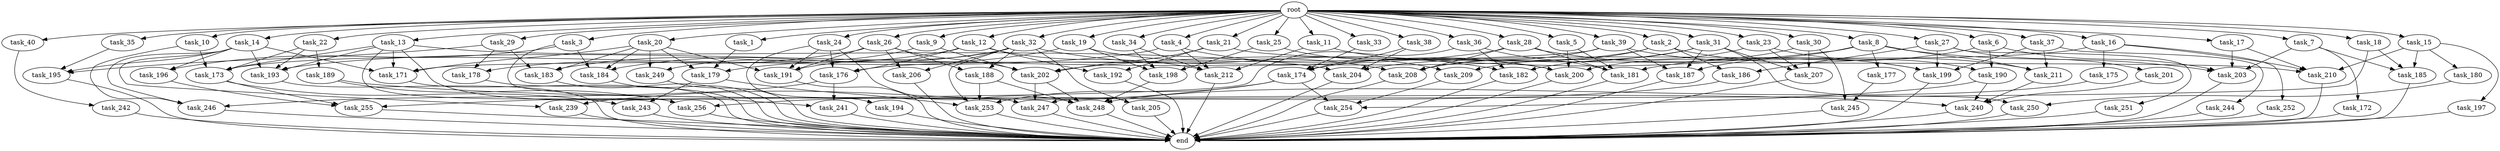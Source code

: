 digraph G {
  task_189 [size="5497558138.880000"];
  task_240 [size="12455405158.400000"];
  task_15 [size="10.240000"];
  task_185 [size="8933531975.680000"];
  task_175 [size="4209067950.080000"];
  task_9 [size="10.240000"];
  task_40 [size="10.240000"];
  task_183 [size="9448928051.200001"];
  task_4 [size="10.240000"];
  task_179 [size="3264175144.960000"];
  task_245 [size="7645041786.880000"];
  task_13 [size="10.240000"];
  task_14 [size="10.240000"];
  task_174 [size="9019431321.600000"];
  task_253 [size="8074538516.480000"];
  task_3 [size="10.240000"];
  task_200 [size="11166914969.600000"];
  task_204 [size="13915694039.040001"];
  task_192 [size="7730941132.800000"];
  task_5 [size="10.240000"];
  task_20 [size="10.240000"];
  task_239 [size="687194767.360000"];
  task_26 [size="10.240000"];
  task_28 [size="10.240000"];
  task_19 [size="10.240000"];
  task_188 [size="6356551598.080000"];
  task_203 [size="18640158064.639999"];
  task_208 [size="10222022164.480000"];
  task_2 [size="10.240000"];
  task_186 [size="4294967296.000000"];
  task_172 [size="5497558138.880000"];
  task_251 [size="2147483648.000000"];
  task_7 [size="10.240000"];
  task_176 [size="10479720202.240000"];
  task_199 [size="18468359372.799999"];
  task_190 [size="9964324126.719999"];
  task_201 [size="2147483648.000000"];
  task_36 [size="10.240000"];
  task_31 [size="10.240000"];
  task_209 [size="4466765987.840000"];
  task_191 [size="9878424780.800001"];
  task_23 [size="10.240000"];
  task_194 [size="1374389534.720000"];
  task_193 [size="10823317585.920000"];
  task_29 [size="10.240000"];
  task_1 [size="10.240000"];
  task_205 [size="2147483648.000000"];
  task_197 [size="343597383.680000"];
  task_195 [size="4896262717.440001"];
  task_173 [size="13228499271.680000"];
  task_246 [size="2491081031.680000"];
  task_180 [size="343597383.680000"];
  task_171 [size="13657996001.280001"];
  task_198 [size="4810363371.520000"];
  task_210 [size="9534827397.120001"];
  task_184 [size="6442450944.000000"];
  task_244 [size="8589934592.000000"];
  task_24 [size="10.240000"];
  task_18 [size="10.240000"];
  task_243 [size="2147483648.000000"];
  task_249 [size="5239860101.120000"];
  task_254 [size="3092376453.120000"];
  task_242 [size="8589934592.000000"];
  task_32 [size="10.240000"];
  task_12 [size="10.240000"];
  task_22 [size="10.240000"];
  task_248 [size="16320875724.800001"];
  task_21 [size="10.240000"];
  task_177 [size="343597383.680000"];
  task_256 [size="8761733283.840000"];
  task_16 [size="10.240000"];
  task_212 [size="11854109736.960001"];
  task_30 [size="10.240000"];
  task_39 [size="10.240000"];
  task_8 [size="10.240000"];
  task_34 [size="10.240000"];
  root [size="0.000000"];
  task_17 [size="10.240000"];
  task_25 [size="10.240000"];
  end [size="0.000000"];
  task_178 [size="4552665333.760000"];
  task_10 [size="10.240000"];
  task_207 [size="4896262717.440001"];
  task_27 [size="10.240000"];
  task_182 [size="4294967296.000000"];
  task_6 [size="10.240000"];
  task_37 [size="10.240000"];
  task_35 [size="10.240000"];
  task_33 [size="10.240000"];
  task_241 [size="4982162063.360000"];
  task_202 [size="8418135900.160000"];
  task_38 [size="10.240000"];
  task_181 [size="15633680957.440001"];
  task_196 [size="2491081031.680000"];
  task_255 [size="2319282339.840000"];
  task_247 [size="6012954214.400001"];
  task_206 [size="6356551598.080000"];
  task_187 [size="8675833937.920000"];
  task_211 [size="11081015623.680000"];
  task_11 [size="10.240000"];
  task_250 [size="3521873182.720000"];
  task_252 [size="4209067950.080000"];

  task_189 -> task_256 [size="411041792.000000"];
  task_189 -> task_240 [size="411041792.000000"];
  task_240 -> end [size="1.000000"];
  task_15 -> task_197 [size="33554432.000000"];
  task_15 -> task_180 [size="33554432.000000"];
  task_15 -> task_210 [size="33554432.000000"];
  task_15 -> task_185 [size="33554432.000000"];
  task_185 -> end [size="1.000000"];
  task_175 -> task_248 [size="134217728.000000"];
  task_9 -> task_202 [size="301989888.000000"];
  task_9 -> task_249 [size="301989888.000000"];
  task_40 -> task_242 [size="838860800.000000"];
  task_183 -> end [size="1.000000"];
  task_4 -> task_200 [size="209715200.000000"];
  task_4 -> task_173 [size="209715200.000000"];
  task_4 -> task_212 [size="209715200.000000"];
  task_179 -> task_243 [size="134217728.000000"];
  task_179 -> task_253 [size="134217728.000000"];
  task_245 -> end [size="1.000000"];
  task_13 -> task_173 [size="411041792.000000"];
  task_13 -> task_204 [size="411041792.000000"];
  task_13 -> task_171 [size="411041792.000000"];
  task_13 -> task_256 [size="411041792.000000"];
  task_13 -> task_193 [size="411041792.000000"];
  task_13 -> task_241 [size="411041792.000000"];
  task_14 -> task_196 [size="33554432.000000"];
  task_14 -> task_246 [size="33554432.000000"];
  task_14 -> task_195 [size="33554432.000000"];
  task_14 -> task_239 [size="33554432.000000"];
  task_14 -> task_171 [size="33554432.000000"];
  task_14 -> task_193 [size="33554432.000000"];
  task_174 -> task_239 [size="33554432.000000"];
  task_174 -> task_254 [size="33554432.000000"];
  task_174 -> task_253 [size="33554432.000000"];
  task_253 -> end [size="1.000000"];
  task_3 -> task_196 [size="209715200.000000"];
  task_3 -> task_247 [size="209715200.000000"];
  task_3 -> task_184 [size="209715200.000000"];
  task_200 -> end [size="1.000000"];
  task_204 -> end [size="1.000000"];
  task_192 -> end [size="1.000000"];
  task_5 -> task_181 [size="536870912.000000"];
  task_5 -> task_200 [size="536870912.000000"];
  task_20 -> task_183 [size="209715200.000000"];
  task_20 -> task_191 [size="209715200.000000"];
  task_20 -> task_249 [size="209715200.000000"];
  task_20 -> task_184 [size="209715200.000000"];
  task_20 -> task_179 [size="209715200.000000"];
  task_20 -> task_171 [size="209715200.000000"];
  task_239 -> end [size="1.000000"];
  task_26 -> task_178 [size="411041792.000000"];
  task_26 -> task_188 [size="411041792.000000"];
  task_26 -> task_191 [size="411041792.000000"];
  task_26 -> task_202 [size="411041792.000000"];
  task_26 -> task_206 [size="411041792.000000"];
  task_28 -> task_181 [size="75497472.000000"];
  task_28 -> task_199 [size="75497472.000000"];
  task_28 -> task_208 [size="75497472.000000"];
  task_28 -> task_193 [size="75497472.000000"];
  task_19 -> task_198 [size="33554432.000000"];
  task_19 -> task_179 [size="33554432.000000"];
  task_19 -> task_208 [size="33554432.000000"];
  task_188 -> task_253 [size="411041792.000000"];
  task_188 -> task_248 [size="411041792.000000"];
  task_203 -> end [size="1.000000"];
  task_208 -> end [size="1.000000"];
  task_2 -> task_211 [size="209715200.000000"];
  task_2 -> task_176 [size="209715200.000000"];
  task_2 -> task_208 [size="209715200.000000"];
  task_2 -> task_186 [size="209715200.000000"];
  task_186 -> task_256 [size="33554432.000000"];
  task_172 -> end [size="1.000000"];
  task_251 -> end [size="1.000000"];
  task_7 -> task_203 [size="536870912.000000"];
  task_7 -> task_172 [size="536870912.000000"];
  task_7 -> task_185 [size="536870912.000000"];
  task_176 -> task_246 [size="75497472.000000"];
  task_176 -> task_241 [size="75497472.000000"];
  task_199 -> end [size="1.000000"];
  task_190 -> task_254 [size="134217728.000000"];
  task_190 -> task_240 [size="134217728.000000"];
  task_201 -> task_240 [size="134217728.000000"];
  task_36 -> task_181 [size="75497472.000000"];
  task_36 -> task_182 [size="75497472.000000"];
  task_36 -> task_255 [size="75497472.000000"];
  task_31 -> task_209 [size="134217728.000000"];
  task_31 -> task_250 [size="134217728.000000"];
  task_31 -> task_207 [size="134217728.000000"];
  task_31 -> task_174 [size="134217728.000000"];
  task_31 -> task_187 [size="134217728.000000"];
  task_209 -> task_254 [size="134217728.000000"];
  task_191 -> end [size="1.000000"];
  task_23 -> task_207 [size="134217728.000000"];
  task_23 -> task_190 [size="134217728.000000"];
  task_23 -> task_182 [size="134217728.000000"];
  task_194 -> end [size="1.000000"];
  task_193 -> end [size="1.000000"];
  task_29 -> task_178 [size="33554432.000000"];
  task_29 -> task_183 [size="33554432.000000"];
  task_29 -> task_195 [size="33554432.000000"];
  task_1 -> task_179 [size="75497472.000000"];
  task_205 -> end [size="1.000000"];
  task_197 -> end [size="1.000000"];
  task_195 -> end [size="1.000000"];
  task_173 -> task_243 [size="75497472.000000"];
  task_173 -> task_255 [size="75497472.000000"];
  task_246 -> end [size="1.000000"];
  task_180 -> task_250 [size="209715200.000000"];
  task_171 -> end [size="1.000000"];
  task_198 -> task_248 [size="838860800.000000"];
  task_210 -> end [size="1.000000"];
  task_184 -> end [size="1.000000"];
  task_244 -> end [size="1.000000"];
  task_24 -> task_176 [size="134217728.000000"];
  task_24 -> task_191 [size="134217728.000000"];
  task_24 -> task_194 [size="134217728.000000"];
  task_24 -> task_248 [size="134217728.000000"];
  task_18 -> task_247 [size="301989888.000000"];
  task_18 -> task_185 [size="301989888.000000"];
  task_243 -> end [size="1.000000"];
  task_249 -> end [size="1.000000"];
  task_254 -> end [size="1.000000"];
  task_242 -> end [size="1.000000"];
  task_32 -> task_188 [size="209715200.000000"];
  task_32 -> task_182 [size="209715200.000000"];
  task_32 -> task_206 [size="209715200.000000"];
  task_32 -> task_191 [size="209715200.000000"];
  task_32 -> task_184 [size="209715200.000000"];
  task_32 -> task_253 [size="209715200.000000"];
  task_32 -> task_205 [size="209715200.000000"];
  task_12 -> task_176 [size="679477248.000000"];
  task_12 -> task_192 [size="679477248.000000"];
  task_12 -> task_183 [size="679477248.000000"];
  task_12 -> task_212 [size="679477248.000000"];
  task_22 -> task_189 [size="536870912.000000"];
  task_22 -> task_193 [size="536870912.000000"];
  task_22 -> task_173 [size="536870912.000000"];
  task_248 -> end [size="1.000000"];
  task_21 -> task_202 [size="75497472.000000"];
  task_21 -> task_192 [size="75497472.000000"];
  task_21 -> task_210 [size="75497472.000000"];
  task_177 -> task_245 [size="536870912.000000"];
  task_256 -> end [size="1.000000"];
  task_16 -> task_252 [size="411041792.000000"];
  task_16 -> task_204 [size="411041792.000000"];
  task_16 -> task_175 [size="411041792.000000"];
  task_16 -> task_210 [size="411041792.000000"];
  task_212 -> end [size="1.000000"];
  task_30 -> task_207 [size="209715200.000000"];
  task_30 -> task_200 [size="209715200.000000"];
  task_30 -> task_245 [size="209715200.000000"];
  task_39 -> task_199 [size="679477248.000000"];
  task_39 -> task_208 [size="679477248.000000"];
  task_39 -> task_171 [size="679477248.000000"];
  task_39 -> task_187 [size="679477248.000000"];
  task_8 -> task_202 [size="33554432.000000"];
  task_8 -> task_203 [size="33554432.000000"];
  task_8 -> task_177 [size="33554432.000000"];
  task_8 -> task_211 [size="33554432.000000"];
  task_8 -> task_187 [size="33554432.000000"];
  task_34 -> task_198 [size="134217728.000000"];
  task_34 -> task_212 [size="134217728.000000"];
  root -> task_39 [size="1.000000"];
  root -> task_26 [size="1.000000"];
  root -> task_8 [size="1.000000"];
  root -> task_34 [size="1.000000"];
  root -> task_28 [size="1.000000"];
  root -> task_15 [size="1.000000"];
  root -> task_2 [size="1.000000"];
  root -> task_17 [size="1.000000"];
  root -> task_9 [size="1.000000"];
  root -> task_6 [size="1.000000"];
  root -> task_40 [size="1.000000"];
  root -> task_10 [size="1.000000"];
  root -> task_27 [size="1.000000"];
  root -> task_7 [size="1.000000"];
  root -> task_4 [size="1.000000"];
  root -> task_24 [size="1.000000"];
  root -> task_25 [size="1.000000"];
  root -> task_18 [size="1.000000"];
  root -> task_20 [size="1.000000"];
  root -> task_35 [size="1.000000"];
  root -> task_13 [size="1.000000"];
  root -> task_31 [size="1.000000"];
  root -> task_14 [size="1.000000"];
  root -> task_1 [size="1.000000"];
  root -> task_23 [size="1.000000"];
  root -> task_11 [size="1.000000"];
  root -> task_3 [size="1.000000"];
  root -> task_37 [size="1.000000"];
  root -> task_29 [size="1.000000"];
  root -> task_32 [size="1.000000"];
  root -> task_5 [size="1.000000"];
  root -> task_12 [size="1.000000"];
  root -> task_38 [size="1.000000"];
  root -> task_22 [size="1.000000"];
  root -> task_19 [size="1.000000"];
  root -> task_33 [size="1.000000"];
  root -> task_36 [size="1.000000"];
  root -> task_21 [size="1.000000"];
  root -> task_16 [size="1.000000"];
  root -> task_30 [size="1.000000"];
  task_17 -> task_203 [size="411041792.000000"];
  task_17 -> task_210 [size="411041792.000000"];
  task_25 -> task_198 [size="301989888.000000"];
  task_25 -> task_209 [size="301989888.000000"];
  task_178 -> end [size="1.000000"];
  task_10 -> task_246 [size="134217728.000000"];
  task_10 -> task_173 [size="134217728.000000"];
  task_207 -> end [size="1.000000"];
  task_27 -> task_186 [size="209715200.000000"];
  task_27 -> task_199 [size="209715200.000000"];
  task_27 -> task_251 [size="209715200.000000"];
  task_27 -> task_201 [size="209715200.000000"];
  task_182 -> end [size="1.000000"];
  task_6 -> task_203 [size="838860800.000000"];
  task_6 -> task_181 [size="838860800.000000"];
  task_6 -> task_190 [size="838860800.000000"];
  task_37 -> task_211 [size="838860800.000000"];
  task_37 -> task_244 [size="838860800.000000"];
  task_37 -> task_199 [size="838860800.000000"];
  task_35 -> task_195 [size="411041792.000000"];
  task_33 -> task_174 [size="209715200.000000"];
  task_241 -> end [size="1.000000"];
  task_202 -> task_247 [size="75497472.000000"];
  task_202 -> task_248 [size="75497472.000000"];
  task_38 -> task_204 [size="536870912.000000"];
  task_38 -> task_174 [size="536870912.000000"];
  task_181 -> end [size="1.000000"];
  task_196 -> task_255 [size="75497472.000000"];
  task_255 -> end [size="1.000000"];
  task_247 -> end [size="1.000000"];
  task_206 -> end [size="1.000000"];
  task_187 -> end [size="1.000000"];
  task_211 -> task_240 [size="536870912.000000"];
  task_11 -> task_200 [size="134217728.000000"];
  task_11 -> task_212 [size="134217728.000000"];
  task_250 -> end [size="1.000000"];
  task_252 -> end [size="1.000000"];
}
